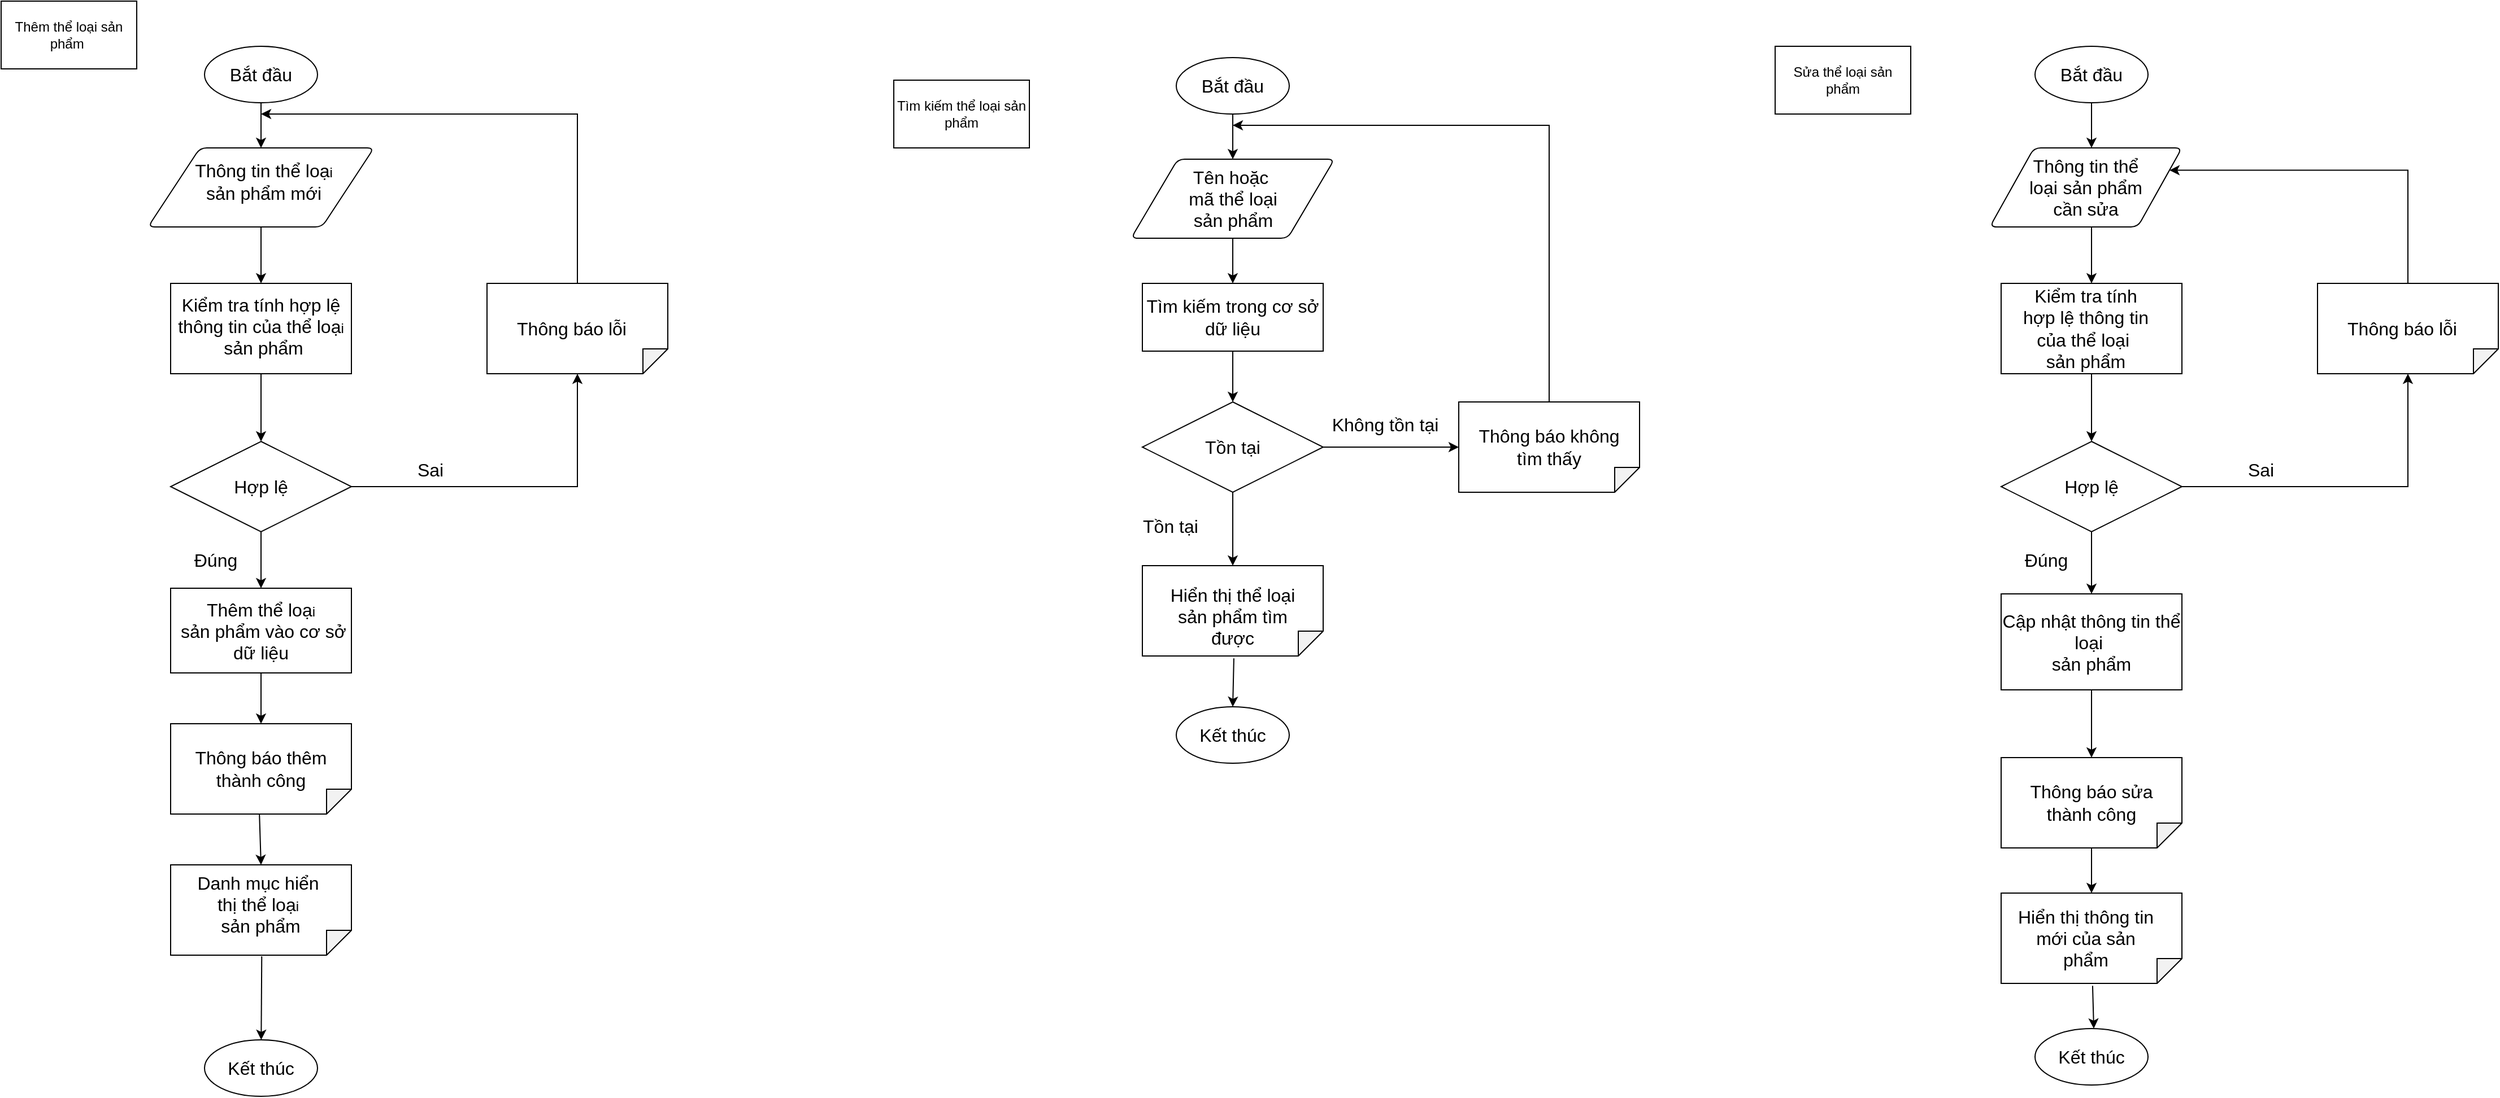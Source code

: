 <mxfile version="16.4.11" type="device"><diagram id="iw_5dOR8rGLHuecuDOA0" name="Page-1"><mxGraphModel dx="1038" dy="641" grid="1" gridSize="10" guides="1" tooltips="1" connect="1" arrows="1" fold="1" page="1" pageScale="1" pageWidth="850" pageHeight="1100" math="0" shadow="0"><root><mxCell id="0"/><mxCell id="1" parent="0"/><mxCell id="tDUFDsg-xTdMhzwTuSRv-31" value="Tìm kiếm thể loại sản phẩm" style="rounded=0;whiteSpace=wrap;html=1;" parent="1" vertex="1"><mxGeometry x="870" y="110" width="120" height="60" as="geometry"/></mxCell><mxCell id="tDUFDsg-xTdMhzwTuSRv-63" value="Thêm thể loại sản phẩm&amp;nbsp;" style="rounded=0;whiteSpace=wrap;html=1;" parent="1" vertex="1"><mxGeometry x="80" y="40" width="120" height="60" as="geometry"/></mxCell><mxCell id="v1qCBvhOnRsGhbyVhIx9-27" value="Sửa thể loại sản phẩm" style="rounded=0;whiteSpace=wrap;html=1;" parent="1" vertex="1"><mxGeometry x="1650" y="80" width="120" height="60" as="geometry"/></mxCell><mxCell id="1fC0E3_8MmehTgzKSITL-1" value="" style="strokeWidth=1;html=1;shape=mxgraph.flowchart.start_1;whiteSpace=wrap;fontStyle=0;fontSize=16;" parent="1" vertex="1"><mxGeometry x="260" y="80" width="100" height="50" as="geometry"/></mxCell><mxCell id="1fC0E3_8MmehTgzKSITL-2" value="&lt;span style=&quot;font-size: 16px;&quot;&gt;&lt;font style=&quot;font-size: 16px;&quot;&gt;Bắt đầu&lt;/font&gt;&lt;/span&gt;" style="text;html=1;strokeColor=none;fillColor=none;align=center;verticalAlign=middle;whiteSpace=wrap;rounded=0;strokeWidth=1;fontStyle=0;fontSize=16;" parent="1" vertex="1"><mxGeometry x="280" y="90" width="60" height="30" as="geometry"/></mxCell><mxCell id="1fC0E3_8MmehTgzKSITL-3" value="" style="endArrow=classic;html=1;rounded=0;fontSize=16;exitX=0.5;exitY=1;exitDx=0;exitDy=0;exitPerimeter=0;fontStyle=0;strokeWidth=1;" parent="1" source="1fC0E3_8MmehTgzKSITL-1" edge="1"><mxGeometry width="50" height="50" relative="1" as="geometry"><mxPoint x="350" y="380" as="sourcePoint"/><mxPoint x="310" y="170" as="targetPoint"/></mxGeometry></mxCell><mxCell id="1fC0E3_8MmehTgzKSITL-4" value="" style="shape=parallelogram;html=1;strokeWidth=1;perimeter=parallelogramPerimeter;whiteSpace=wrap;rounded=1;arcSize=12;size=0.23;fontSize=16;fontStyle=0" parent="1" vertex="1"><mxGeometry x="210" y="170" width="200" height="70" as="geometry"/></mxCell><mxCell id="1fC0E3_8MmehTgzKSITL-5" value="Thông tin&amp;nbsp;&lt;font style=&quot;font-size: 16px&quot;&gt;thể loạ&lt;/font&gt;&lt;span style=&quot;font-size: 12px&quot;&gt;i&lt;/span&gt;&lt;br&gt;sản phẩm mới" style="text;html=1;strokeColor=none;fillColor=none;align=center;verticalAlign=middle;whiteSpace=wrap;rounded=0;fontSize=16;fontStyle=0;strokeWidth=1;" parent="1" vertex="1"><mxGeometry x="245" y="170" width="135" height="60" as="geometry"/></mxCell><mxCell id="1fC0E3_8MmehTgzKSITL-6" value="" style="endArrow=classic;html=1;rounded=0;fontSize=16;strokeWidth=1;" parent="1" edge="1"><mxGeometry width="50" height="50" relative="1" as="geometry"><mxPoint x="310" y="240" as="sourcePoint"/><mxPoint x="310" y="290" as="targetPoint"/></mxGeometry></mxCell><mxCell id="1fC0E3_8MmehTgzKSITL-7" value="" style="rounded=0;whiteSpace=wrap;html=1;fontSize=16;strokeWidth=1;" parent="1" vertex="1"><mxGeometry x="230" y="290" width="160" height="80" as="geometry"/></mxCell><mxCell id="1fC0E3_8MmehTgzKSITL-8" value="Kiểm tra tính hợp lệ thông tin của thể loạ&lt;span style=&quot;font-size: 12px&quot;&gt;i&lt;/span&gt;&lt;br&gt;&amp;nbsp;sản phẩm" style="text;html=1;strokeColor=none;fillColor=none;align=center;verticalAlign=middle;whiteSpace=wrap;rounded=0;fontSize=16;fontStyle=0;strokeWidth=1;" parent="1" vertex="1"><mxGeometry x="230" y="305" width="160" height="45" as="geometry"/></mxCell><mxCell id="1fC0E3_8MmehTgzKSITL-9" value="" style="endArrow=classic;html=1;rounded=0;fontSize=16;strokeWidth=1;" parent="1" edge="1"><mxGeometry width="50" height="50" relative="1" as="geometry"><mxPoint x="310" y="370" as="sourcePoint"/><mxPoint x="310" y="430" as="targetPoint"/></mxGeometry></mxCell><mxCell id="1fC0E3_8MmehTgzKSITL-10" value="" style="rhombus;whiteSpace=wrap;html=1;fontSize=16;strokeWidth=1;" parent="1" vertex="1"><mxGeometry x="230" y="430" width="160" height="80" as="geometry"/></mxCell><mxCell id="1fC0E3_8MmehTgzKSITL-11" value="&lt;span style=&quot;font-size: 16px;&quot;&gt;&lt;font style=&quot;font-size: 16px;&quot;&gt;Hợp lệ&lt;/font&gt;&lt;/span&gt;" style="text;html=1;strokeColor=none;fillColor=none;align=center;verticalAlign=middle;whiteSpace=wrap;rounded=0;strokeWidth=1;fontStyle=0;fontSize=16;" parent="1" vertex="1"><mxGeometry x="280" y="455" width="60" height="30" as="geometry"/></mxCell><mxCell id="1fC0E3_8MmehTgzKSITL-12" value="" style="endArrow=classic;html=1;rounded=0;fontSize=16;strokeWidth=1;exitX=0.5;exitY=1;exitDx=0;exitDy=0;entryX=0.5;entryY=0;entryDx=0;entryDy=0;" parent="1" source="1fC0E3_8MmehTgzKSITL-10" target="1fC0E3_8MmehTgzKSITL-26" edge="1"><mxGeometry width="50" height="50" relative="1" as="geometry"><mxPoint x="325" y="600" as="sourcePoint"/><mxPoint x="310" y="580" as="targetPoint"/></mxGeometry></mxCell><mxCell id="1fC0E3_8MmehTgzKSITL-13" value="Đúng" style="text;html=1;strokeColor=none;fillColor=none;align=center;verticalAlign=middle;whiteSpace=wrap;rounded=0;fontSize=16;" parent="1" vertex="1"><mxGeometry x="240" y="520" width="60" height="30" as="geometry"/></mxCell><mxCell id="1fC0E3_8MmehTgzKSITL-14" value="" style="shape=note;whiteSpace=wrap;html=1;backgroundOutline=1;darkOpacity=0.05;fontSize=16;strokeWidth=1;rotation=90;size=22;" parent="1" vertex="1"><mxGeometry x="270" y="765" width="80" height="160" as="geometry"/></mxCell><mxCell id="1fC0E3_8MmehTgzKSITL-15" value="" style="endArrow=classic;html=1;rounded=0;fontSize=16;strokeWidth=1;exitX=0.993;exitY=0.509;exitDx=0;exitDy=0;entryX=0;entryY=0.5;entryDx=0;entryDy=0;entryPerimeter=0;exitPerimeter=0;" parent="1" source="1fC0E3_8MmehTgzKSITL-23" target="1fC0E3_8MmehTgzKSITL-14" edge="1"><mxGeometry width="50" height="50" relative="1" as="geometry"><mxPoint x="310" y="660" as="sourcePoint"/><mxPoint x="310" y="700" as="targetPoint"/></mxGeometry></mxCell><mxCell id="1fC0E3_8MmehTgzKSITL-16" value="Danh mục hiển thị thể loạ&lt;span style=&quot;font-size: 12px&quot;&gt;i&lt;/span&gt;&lt;br&gt;&amp;nbsp;sản phẩm" style="text;html=1;strokeColor=none;fillColor=none;align=center;verticalAlign=middle;whiteSpace=wrap;rounded=0;fontSize=16;fontStyle=0;strokeWidth=1;" parent="1" vertex="1"><mxGeometry x="245" y="820" width="125" height="40" as="geometry"/></mxCell><mxCell id="1fC0E3_8MmehTgzKSITL-17" value="" style="edgeStyle=segmentEdgeStyle;endArrow=classic;html=1;rounded=0;fontSize=16;strokeWidth=1;" parent="1" edge="1"><mxGeometry width="50" height="50" relative="1" as="geometry"><mxPoint x="390" y="470" as="sourcePoint"/><mxPoint x="590" y="370" as="targetPoint"/><Array as="points"><mxPoint x="590" y="470"/></Array></mxGeometry></mxCell><mxCell id="1fC0E3_8MmehTgzKSITL-18" value="Sai" style="text;html=1;strokeColor=none;fillColor=none;align=center;verticalAlign=middle;whiteSpace=wrap;rounded=0;fontSize=16;" parent="1" vertex="1"><mxGeometry x="430" y="440" width="60" height="30" as="geometry"/></mxCell><mxCell id="1fC0E3_8MmehTgzKSITL-19" value="" style="endArrow=classic;html=1;rounded=0;fontSize=16;strokeWidth=1;exitX=1.013;exitY=0.496;exitDx=0;exitDy=0;exitPerimeter=0;" parent="1" source="1fC0E3_8MmehTgzKSITL-14" target="1fC0E3_8MmehTgzKSITL-20" edge="1"><mxGeometry width="50" height="50" relative="1" as="geometry"><mxPoint x="350" y="530" as="sourcePoint"/><mxPoint x="312" y="820" as="targetPoint"/></mxGeometry></mxCell><mxCell id="1fC0E3_8MmehTgzKSITL-20" value="&lt;span&gt;Kết thúc&lt;/span&gt;" style="strokeWidth=1;html=1;shape=mxgraph.flowchart.start_1;whiteSpace=wrap;fontStyle=0;fontSize=16;" parent="1" vertex="1"><mxGeometry x="260" y="960" width="100" height="50" as="geometry"/></mxCell><mxCell id="1fC0E3_8MmehTgzKSITL-21" value="" style="shape=note;whiteSpace=wrap;html=1;backgroundOutline=1;darkOpacity=0.05;fontSize=16;strokeWidth=1;rotation=90;size=22;" parent="1" vertex="1"><mxGeometry x="550" y="250" width="80" height="160" as="geometry"/></mxCell><mxCell id="1fC0E3_8MmehTgzKSITL-22" value="Thông báo lỗi" style="text;html=1;strokeColor=none;fillColor=none;align=center;verticalAlign=middle;whiteSpace=wrap;rounded=0;fontSize=16;fontStyle=0;strokeWidth=1;" parent="1" vertex="1"><mxGeometry x="520" y="315" width="130" height="30" as="geometry"/></mxCell><mxCell id="1fC0E3_8MmehTgzKSITL-23" value="" style="shape=note;whiteSpace=wrap;html=1;backgroundOutline=1;darkOpacity=0.05;fontSize=16;strokeWidth=1;rotation=90;size=22;" parent="1" vertex="1"><mxGeometry x="270" y="640" width="80" height="160" as="geometry"/></mxCell><mxCell id="1fC0E3_8MmehTgzKSITL-24" value="&lt;span style=&quot;font-size: 16px ; background-color: rgb(255 , 255 , 255)&quot;&gt;Thông báo thêm thành công&lt;/span&gt;" style="text;html=1;strokeColor=none;fillColor=none;align=center;verticalAlign=middle;whiteSpace=wrap;rounded=0;" parent="1" vertex="1"><mxGeometry x="250" y="705" width="120" height="30" as="geometry"/></mxCell><mxCell id="1fC0E3_8MmehTgzKSITL-25" value="" style="edgeStyle=segmentEdgeStyle;endArrow=classic;html=1;rounded=0;exitX=0;exitY=0.5;exitDx=0;exitDy=0;exitPerimeter=0;" parent="1" source="1fC0E3_8MmehTgzKSITL-21" edge="1"><mxGeometry width="50" height="50" relative="1" as="geometry"><mxPoint x="530" y="480" as="sourcePoint"/><mxPoint x="310" y="140" as="targetPoint"/><Array as="points"><mxPoint x="590" y="140"/></Array></mxGeometry></mxCell><mxCell id="1fC0E3_8MmehTgzKSITL-26" value="&lt;font style=&quot;font-size: 16px&quot;&gt;Thêm thể loạ&lt;span style=&quot;font-size: 12px&quot;&gt;i&lt;/span&gt;&lt;br&gt;&amp;nbsp;sản phẩm vào cơ sở dữ liệu&lt;/font&gt;" style="rounded=0;whiteSpace=wrap;html=1;" parent="1" vertex="1"><mxGeometry x="230" y="560" width="160" height="75" as="geometry"/></mxCell><mxCell id="1fC0E3_8MmehTgzKSITL-27" value="" style="endArrow=classic;html=1;rounded=0;fontSize=16;exitX=0.5;exitY=1;exitDx=0;exitDy=0;entryX=0;entryY=0.5;entryDx=0;entryDy=0;entryPerimeter=0;" parent="1" source="1fC0E3_8MmehTgzKSITL-26" target="1fC0E3_8MmehTgzKSITL-23" edge="1"><mxGeometry width="50" height="50" relative="1" as="geometry"><mxPoint x="240" y="830" as="sourcePoint"/><mxPoint x="290" y="780" as="targetPoint"/></mxGeometry></mxCell><mxCell id="1fC0E3_8MmehTgzKSITL-28" value="" style="strokeWidth=1;html=1;shape=mxgraph.flowchart.start_1;whiteSpace=wrap;fontStyle=0;fontSize=16;" parent="1" vertex="1"><mxGeometry x="1120" y="90" width="100" height="50" as="geometry"/></mxCell><mxCell id="1fC0E3_8MmehTgzKSITL-29" value="&lt;span style=&quot;font-size: 16px;&quot;&gt;&lt;font style=&quot;font-size: 16px;&quot;&gt;Bắt đầu&lt;/font&gt;&lt;/span&gt;" style="text;html=1;strokeColor=none;fillColor=none;align=center;verticalAlign=middle;whiteSpace=wrap;rounded=0;strokeWidth=1;fontStyle=0;fontSize=16;" parent="1" vertex="1"><mxGeometry x="1140" y="100" width="60" height="30" as="geometry"/></mxCell><mxCell id="1fC0E3_8MmehTgzKSITL-30" value="" style="endArrow=classic;html=1;rounded=0;fontSize=16;exitX=0.5;exitY=1;exitDx=0;exitDy=0;exitPerimeter=0;fontStyle=0;strokeWidth=1;" parent="1" source="1fC0E3_8MmehTgzKSITL-28" edge="1"><mxGeometry width="50" height="50" relative="1" as="geometry"><mxPoint x="1210" y="390" as="sourcePoint"/><mxPoint x="1170" y="180.0" as="targetPoint"/></mxGeometry></mxCell><mxCell id="1fC0E3_8MmehTgzKSITL-31" value="" style="shape=parallelogram;html=1;strokeWidth=1;perimeter=parallelogramPerimeter;whiteSpace=wrap;rounded=1;arcSize=12;size=0.23;fontSize=16;fontStyle=0" parent="1" vertex="1"><mxGeometry x="1080" y="180" width="180" height="70" as="geometry"/></mxCell><mxCell id="1fC0E3_8MmehTgzKSITL-32" value="Tên hoặc&amp;nbsp;&lt;br&gt;&amp;nbsp;mã&lt;font style=&quot;font-size: 16px&quot;&gt;&lt;span lang=&quot;VI&quot; style=&quot;line-height: 107%&quot;&gt;&amp;nbsp;thể loại&lt;/span&gt;&lt;/font&gt;&lt;span style=&quot;font-size: 13pt ; line-height: 107%&quot;&gt;&amp;nbsp;&lt;/span&gt;&lt;br&gt;sản phẩm" style="text;html=1;strokeColor=none;fillColor=none;align=center;verticalAlign=middle;whiteSpace=wrap;rounded=0;fontSize=16;fontStyle=0;strokeWidth=1;" parent="1" vertex="1"><mxGeometry x="1112.5" y="190" width="115" height="50" as="geometry"/></mxCell><mxCell id="1fC0E3_8MmehTgzKSITL-33" value="" style="endArrow=classic;html=1;rounded=0;fontSize=16;strokeWidth=1;entryX=0.5;entryY=0;entryDx=0;entryDy=0;" parent="1" target="1fC0E3_8MmehTgzKSITL-46" edge="1"><mxGeometry width="50" height="50" relative="1" as="geometry"><mxPoint x="1170" y="250" as="sourcePoint"/><mxPoint x="1170" y="300" as="targetPoint"/></mxGeometry></mxCell><mxCell id="1fC0E3_8MmehTgzKSITL-34" value="Tồn tại" style="rhombus;whiteSpace=wrap;html=1;fontSize=16;strokeWidth=1;" parent="1" vertex="1"><mxGeometry x="1090" y="395" width="160" height="80" as="geometry"/></mxCell><mxCell id="1fC0E3_8MmehTgzKSITL-35" value="Tồn tại" style="text;html=1;strokeColor=none;fillColor=none;align=center;verticalAlign=middle;whiteSpace=wrap;rounded=0;strokeWidth=1;fontStyle=0;fontSize=16;" parent="1" vertex="1"><mxGeometry x="1080" y="490" width="70" height="30" as="geometry"/></mxCell><mxCell id="1fC0E3_8MmehTgzKSITL-36" value="" style="endArrow=classic;html=1;rounded=0;fontSize=16;strokeWidth=1;exitX=0.5;exitY=1;exitDx=0;exitDy=0;" parent="1" source="1fC0E3_8MmehTgzKSITL-34" target="1fC0E3_8MmehTgzKSITL-37" edge="1"><mxGeometry width="50" height="50" relative="1" as="geometry"><mxPoint x="1185" y="610" as="sourcePoint"/><mxPoint x="1170" y="440" as="targetPoint"/></mxGeometry></mxCell><mxCell id="1fC0E3_8MmehTgzKSITL-37" value="" style="shape=note;whiteSpace=wrap;html=1;backgroundOutline=1;darkOpacity=0.05;fontSize=16;strokeWidth=1;rotation=90;size=22;" parent="1" vertex="1"><mxGeometry x="1130" y="500" width="80" height="160" as="geometry"/></mxCell><mxCell id="1fC0E3_8MmehTgzKSITL-38" value="Hiển thị thể loại&lt;br&gt;sản phẩm tìm được" style="text;html=1;strokeColor=none;fillColor=none;align=center;verticalAlign=middle;whiteSpace=wrap;rounded=0;fontSize=16;fontStyle=0;strokeWidth=1;" parent="1" vertex="1"><mxGeometry x="1105" y="570" width="130" height="30" as="geometry"/></mxCell><mxCell id="1fC0E3_8MmehTgzKSITL-39" value="Không tồn tại" style="text;html=1;strokeColor=none;fillColor=none;align=center;verticalAlign=middle;whiteSpace=wrap;rounded=0;fontSize=16;" parent="1" vertex="1"><mxGeometry x="1250" y="400" width="110" height="30" as="geometry"/></mxCell><mxCell id="1fC0E3_8MmehTgzKSITL-40" value="" style="endArrow=classic;html=1;rounded=0;fontSize=16;strokeWidth=1;exitX=1.026;exitY=0.494;exitDx=0;exitDy=0;exitPerimeter=0;entryX=0.5;entryY=0;entryDx=0;entryDy=0;entryPerimeter=0;" parent="1" source="1fC0E3_8MmehTgzKSITL-37" target="1fC0E3_8MmehTgzKSITL-41" edge="1"><mxGeometry width="50" height="50" relative="1" as="geometry"><mxPoint x="1210" y="270" as="sourcePoint"/><mxPoint x="1172" y="560" as="targetPoint"/></mxGeometry></mxCell><mxCell id="1fC0E3_8MmehTgzKSITL-41" value="&lt;span&gt;Kết thúc&lt;/span&gt;" style="strokeWidth=1;html=1;shape=mxgraph.flowchart.start_1;whiteSpace=wrap;fontStyle=0;fontSize=16;" parent="1" vertex="1"><mxGeometry x="1120" y="665" width="100" height="50" as="geometry"/></mxCell><mxCell id="1fC0E3_8MmehTgzKSITL-42" value="" style="shape=note;whiteSpace=wrap;html=1;backgroundOutline=1;darkOpacity=0.05;fontSize=16;strokeWidth=1;rotation=90;size=22;" parent="1" vertex="1"><mxGeometry x="1410" y="355" width="80" height="160" as="geometry"/></mxCell><mxCell id="1fC0E3_8MmehTgzKSITL-43" value="Thông báo không tìm thấy" style="text;html=1;strokeColor=none;fillColor=none;align=center;verticalAlign=middle;whiteSpace=wrap;rounded=0;fontSize=16;fontStyle=0;strokeWidth=1;" parent="1" vertex="1"><mxGeometry x="1385" y="420" width="130" height="30" as="geometry"/></mxCell><mxCell id="1fC0E3_8MmehTgzKSITL-44" value="" style="edgeStyle=segmentEdgeStyle;endArrow=classic;html=1;rounded=0;exitX=0;exitY=0.5;exitDx=0;exitDy=0;exitPerimeter=0;" parent="1" source="1fC0E3_8MmehTgzKSITL-42" edge="1"><mxGeometry width="50" height="50" relative="1" as="geometry"><mxPoint x="1390" y="490" as="sourcePoint"/><mxPoint x="1170" y="150" as="targetPoint"/><Array as="points"><mxPoint x="1450" y="150"/></Array></mxGeometry></mxCell><mxCell id="1fC0E3_8MmehTgzKSITL-45" value="" style="edgeStyle=segmentEdgeStyle;endArrow=classic;html=1;rounded=0;exitX=1;exitY=0.5;exitDx=0;exitDy=0;entryX=0.5;entryY=1;entryDx=0;entryDy=0;entryPerimeter=0;" parent="1" source="1fC0E3_8MmehTgzKSITL-34" target="1fC0E3_8MmehTgzKSITL-42" edge="1"><mxGeometry width="50" height="50" relative="1" as="geometry"><mxPoint x="990" y="430" as="sourcePoint"/><mxPoint x="1330" y="450" as="targetPoint"/><Array as="points"><mxPoint x="1290" y="435"/><mxPoint x="1290" y="435"/></Array></mxGeometry></mxCell><mxCell id="1fC0E3_8MmehTgzKSITL-46" value="Tìm kiếm trong cơ sở dữ liệu" style="rounded=0;whiteSpace=wrap;html=1;fontSize=16;" parent="1" vertex="1"><mxGeometry x="1090" y="290" width="160" height="60" as="geometry"/></mxCell><mxCell id="1fC0E3_8MmehTgzKSITL-47" value="" style="endArrow=classic;html=1;rounded=0;fontSize=16;exitX=0.5;exitY=1;exitDx=0;exitDy=0;entryX=0.5;entryY=0;entryDx=0;entryDy=0;" parent="1" source="1fC0E3_8MmehTgzKSITL-46" target="1fC0E3_8MmehTgzKSITL-34" edge="1"><mxGeometry width="50" height="50" relative="1" as="geometry"><mxPoint x="1240" y="440" as="sourcePoint"/><mxPoint x="1290" y="390" as="targetPoint"/></mxGeometry></mxCell><mxCell id="1fC0E3_8MmehTgzKSITL-49" value="" style="strokeWidth=1;html=1;shape=mxgraph.flowchart.start_1;whiteSpace=wrap;fontStyle=0;fontSize=16;" parent="1" vertex="1"><mxGeometry x="1880" y="80" width="100" height="50" as="geometry"/></mxCell><mxCell id="1fC0E3_8MmehTgzKSITL-50" value="&lt;span style=&quot;font-size: 16px;&quot;&gt;&lt;font style=&quot;font-size: 16px;&quot;&gt;Bắt đầu&lt;/font&gt;&lt;/span&gt;" style="text;html=1;strokeColor=none;fillColor=none;align=center;verticalAlign=middle;whiteSpace=wrap;rounded=0;strokeWidth=1;fontStyle=0;fontSize=16;" parent="1" vertex="1"><mxGeometry x="1900" y="90" width="60" height="30" as="geometry"/></mxCell><mxCell id="1fC0E3_8MmehTgzKSITL-51" value="" style="endArrow=classic;html=1;rounded=0;fontSize=16;exitX=0.5;exitY=1;exitDx=0;exitDy=0;exitPerimeter=0;fontStyle=0;strokeWidth=1;" parent="1" source="1fC0E3_8MmehTgzKSITL-49" edge="1"><mxGeometry width="50" height="50" relative="1" as="geometry"><mxPoint x="1970" y="380" as="sourcePoint"/><mxPoint x="1930" y="170.0" as="targetPoint"/></mxGeometry></mxCell><mxCell id="1fC0E3_8MmehTgzKSITL-52" value="" style="shape=parallelogram;html=1;strokeWidth=1;perimeter=parallelogramPerimeter;whiteSpace=wrap;rounded=1;arcSize=12;size=0.23;fontSize=16;fontStyle=0" parent="1" vertex="1"><mxGeometry x="1840" y="170" width="170" height="70" as="geometry"/></mxCell><mxCell id="1fC0E3_8MmehTgzKSITL-53" value="Thông tin&amp;nbsp;&lt;span lang=&quot;VI&quot; style=&quot;line-height: 17.12px&quot;&gt;thể&lt;br&gt;loại&lt;/span&gt;&lt;span style=&quot;font-size: 13pt ; line-height: 18.547px&quot;&gt;&amp;nbsp;&lt;/span&gt;sản phẩm cần sửa" style="text;html=1;strokeColor=none;fillColor=none;align=center;verticalAlign=middle;whiteSpace=wrap;rounded=0;fontSize=16;fontStyle=0;strokeWidth=1;rotation=0;" parent="1" vertex="1"><mxGeometry x="1865" y="190" width="120" height="30" as="geometry"/></mxCell><mxCell id="1fC0E3_8MmehTgzKSITL-54" value="" style="endArrow=classic;html=1;rounded=0;fontSize=16;strokeWidth=1;" parent="1" edge="1"><mxGeometry width="50" height="50" relative="1" as="geometry"><mxPoint x="1930" y="240" as="sourcePoint"/><mxPoint x="1930" y="290" as="targetPoint"/></mxGeometry></mxCell><mxCell id="1fC0E3_8MmehTgzKSITL-55" value="" style="rounded=0;whiteSpace=wrap;html=1;fontSize=16;strokeWidth=1;" parent="1" vertex="1"><mxGeometry x="1850" y="290" width="160" height="80" as="geometry"/></mxCell><mxCell id="1fC0E3_8MmehTgzKSITL-56" value="Kiểm tra tính hợp lệ thông tin của&amp;nbsp;&lt;span lang=&quot;VI&quot; style=&quot;line-height: 17.12px&quot;&gt;thể loại&lt;/span&gt;&lt;span style=&quot;font-size: 13pt ; line-height: 18.547px&quot;&gt;&amp;nbsp;&lt;/span&gt;&lt;br&gt;sản phẩm" style="text;html=1;strokeColor=none;fillColor=none;align=center;verticalAlign=middle;whiteSpace=wrap;rounded=0;fontSize=16;fontStyle=0;strokeWidth=1;" parent="1" vertex="1"><mxGeometry x="1865" y="315" width="120" height="30" as="geometry"/></mxCell><mxCell id="1fC0E3_8MmehTgzKSITL-57" value="" style="endArrow=classic;html=1;rounded=0;fontSize=16;strokeWidth=1;" parent="1" edge="1"><mxGeometry width="50" height="50" relative="1" as="geometry"><mxPoint x="1930" y="370" as="sourcePoint"/><mxPoint x="1930" y="430" as="targetPoint"/></mxGeometry></mxCell><mxCell id="1fC0E3_8MmehTgzKSITL-58" value="" style="rhombus;whiteSpace=wrap;html=1;fontSize=16;strokeWidth=1;" parent="1" vertex="1"><mxGeometry x="1850" y="430" width="160" height="80" as="geometry"/></mxCell><mxCell id="1fC0E3_8MmehTgzKSITL-59" value="&lt;span style=&quot;font-size: 16px;&quot;&gt;&lt;font style=&quot;font-size: 16px;&quot;&gt;Hợp lệ&lt;/font&gt;&lt;/span&gt;" style="text;html=1;strokeColor=none;fillColor=none;align=center;verticalAlign=middle;whiteSpace=wrap;rounded=0;strokeWidth=1;fontStyle=0;fontSize=16;" parent="1" vertex="1"><mxGeometry x="1900" y="455" width="60" height="30" as="geometry"/></mxCell><mxCell id="1fC0E3_8MmehTgzKSITL-60" value="" style="endArrow=classic;html=1;rounded=0;fontSize=16;strokeWidth=1;exitX=0.5;exitY=1;exitDx=0;exitDy=0;entryX=0.5;entryY=0;entryDx=0;entryDy=0;" parent="1" source="1fC0E3_8MmehTgzKSITL-58" target="1fC0E3_8MmehTgzKSITL-75" edge="1"><mxGeometry width="50" height="50" relative="1" as="geometry"><mxPoint x="1945" y="600" as="sourcePoint"/><mxPoint x="1930" y="580" as="targetPoint"/></mxGeometry></mxCell><mxCell id="1fC0E3_8MmehTgzKSITL-61" value="Đúng" style="text;html=1;strokeColor=none;fillColor=none;align=center;verticalAlign=middle;whiteSpace=wrap;rounded=0;fontSize=16;" parent="1" vertex="1"><mxGeometry x="1860" y="520" width="60" height="30" as="geometry"/></mxCell><mxCell id="1fC0E3_8MmehTgzKSITL-62" value="" style="shape=note;whiteSpace=wrap;html=1;backgroundOutline=1;darkOpacity=0.05;fontSize=16;strokeWidth=1;rotation=90;size=22;" parent="1" vertex="1"><mxGeometry x="1890" y="790" width="80" height="160" as="geometry"/></mxCell><mxCell id="1fC0E3_8MmehTgzKSITL-63" value="" style="endArrow=classic;html=1;rounded=0;fontSize=16;strokeWidth=1;exitX=0.5;exitY=1;exitDx=0;exitDy=0;" parent="1" edge="1"><mxGeometry width="50" height="50" relative="1" as="geometry"><mxPoint x="1930" y="790" as="sourcePoint"/><mxPoint x="1930" y="830" as="targetPoint"/></mxGeometry></mxCell><mxCell id="1fC0E3_8MmehTgzKSITL-64" value="Hiển thị thông tin mới của sản phẩm" style="text;html=1;strokeColor=none;fillColor=none;align=center;verticalAlign=middle;whiteSpace=wrap;rounded=0;fontSize=16;fontStyle=0;strokeWidth=1;" parent="1" vertex="1"><mxGeometry x="1860" y="855" width="130" height="30" as="geometry"/></mxCell><mxCell id="1fC0E3_8MmehTgzKSITL-65" value="" style="edgeStyle=segmentEdgeStyle;endArrow=classic;html=1;rounded=0;fontSize=16;strokeWidth=1;" parent="1" edge="1"><mxGeometry width="50" height="50" relative="1" as="geometry"><mxPoint x="2010" y="470" as="sourcePoint"/><mxPoint x="2210" y="370" as="targetPoint"/><Array as="points"><mxPoint x="2210" y="470"/></Array></mxGeometry></mxCell><mxCell id="1fC0E3_8MmehTgzKSITL-66" value="Sai" style="text;html=1;strokeColor=none;fillColor=none;align=center;verticalAlign=middle;whiteSpace=wrap;rounded=0;fontSize=16;" parent="1" vertex="1"><mxGeometry x="2050" y="440" width="60" height="30" as="geometry"/></mxCell><mxCell id="1fC0E3_8MmehTgzKSITL-67" value="" style="endArrow=classic;html=1;rounded=0;fontSize=16;strokeWidth=1;exitX=1.026;exitY=0.494;exitDx=0;exitDy=0;exitPerimeter=0;" parent="1" source="1fC0E3_8MmehTgzKSITL-62" edge="1"><mxGeometry width="50" height="50" relative="1" as="geometry"><mxPoint x="1970" y="660" as="sourcePoint"/><mxPoint x="1932" y="950" as="targetPoint"/></mxGeometry></mxCell><mxCell id="1fC0E3_8MmehTgzKSITL-68" value="" style="strokeWidth=1;html=1;shape=mxgraph.flowchart.start_1;whiteSpace=wrap;fontStyle=0;fontSize=16;" parent="1" vertex="1"><mxGeometry x="1880" y="950" width="100" height="50" as="geometry"/></mxCell><mxCell id="1fC0E3_8MmehTgzKSITL-69" value="&lt;span style=&quot;font-size: 16px&quot;&gt;&lt;font style=&quot;font-size: 16px&quot;&gt;Kết thúc&lt;/font&gt;&lt;/span&gt;" style="text;html=1;strokeColor=none;fillColor=none;align=center;verticalAlign=middle;whiteSpace=wrap;rounded=0;strokeWidth=1;fontStyle=0;fontSize=16;" parent="1" vertex="1"><mxGeometry x="1895" y="960" width="70" height="30" as="geometry"/></mxCell><mxCell id="1fC0E3_8MmehTgzKSITL-70" value="" style="shape=note;whiteSpace=wrap;html=1;backgroundOutline=1;darkOpacity=0.05;fontSize=16;strokeWidth=1;rotation=90;size=22;" parent="1" vertex="1"><mxGeometry x="2170" y="250" width="80" height="160" as="geometry"/></mxCell><mxCell id="1fC0E3_8MmehTgzKSITL-71" value="Thông báo lỗi" style="text;html=1;strokeColor=none;fillColor=none;align=center;verticalAlign=middle;whiteSpace=wrap;rounded=0;fontSize=16;fontStyle=0;strokeWidth=1;" parent="1" vertex="1"><mxGeometry x="2140" y="315" width="130" height="30" as="geometry"/></mxCell><mxCell id="1fC0E3_8MmehTgzKSITL-72" value="" style="shape=note;whiteSpace=wrap;html=1;backgroundOutline=1;darkOpacity=0.05;fontSize=16;strokeWidth=1;rotation=90;size=22;" parent="1" vertex="1"><mxGeometry x="1890" y="670" width="80" height="160" as="geometry"/></mxCell><mxCell id="1fC0E3_8MmehTgzKSITL-73" value="&lt;span style=&quot;font-size: 16px ; background-color: rgb(255 , 255 , 255)&quot;&gt;Thông báo sửa thành công&lt;/span&gt;" style="text;html=1;strokeColor=none;fillColor=none;align=center;verticalAlign=middle;whiteSpace=wrap;rounded=0;" parent="1" vertex="1"><mxGeometry x="1870" y="735" width="120" height="30" as="geometry"/></mxCell><mxCell id="1fC0E3_8MmehTgzKSITL-74" value="" style="edgeStyle=segmentEdgeStyle;endArrow=classic;html=1;rounded=0;exitX=0;exitY=0.5;exitDx=0;exitDy=0;exitPerimeter=0;entryX=1;entryY=0.25;entryDx=0;entryDy=0;" parent="1" source="1fC0E3_8MmehTgzKSITL-70" target="1fC0E3_8MmehTgzKSITL-52" edge="1"><mxGeometry width="50" height="50" relative="1" as="geometry"><mxPoint x="2150" y="480" as="sourcePoint"/><mxPoint x="2200" y="430" as="targetPoint"/><Array as="points"><mxPoint x="2210" y="190"/></Array></mxGeometry></mxCell><mxCell id="1fC0E3_8MmehTgzKSITL-75" value="Cập nhật thông tin&amp;nbsp;&lt;span lang=&quot;VI&quot; style=&quot;line-height: 17.12px&quot;&gt;thể loại&lt;/span&gt;&lt;span style=&quot;font-size: 13pt ; line-height: 18.547px&quot;&gt;&amp;nbsp;&lt;/span&gt;&lt;br&gt;sản phẩm" style="rounded=0;whiteSpace=wrap;html=1;fontSize=16;" parent="1" vertex="1"><mxGeometry x="1850" y="565" width="160" height="85" as="geometry"/></mxCell><mxCell id="1fC0E3_8MmehTgzKSITL-76" value="" style="endArrow=classic;html=1;rounded=0;fontSize=16;exitX=0.5;exitY=1;exitDx=0;exitDy=0;" parent="1" source="1fC0E3_8MmehTgzKSITL-75" target="1fC0E3_8MmehTgzKSITL-72" edge="1"><mxGeometry width="50" height="50" relative="1" as="geometry"><mxPoint x="2090" y="890" as="sourcePoint"/><mxPoint x="2140" y="840" as="targetPoint"/></mxGeometry></mxCell></root></mxGraphModel></diagram></mxfile>